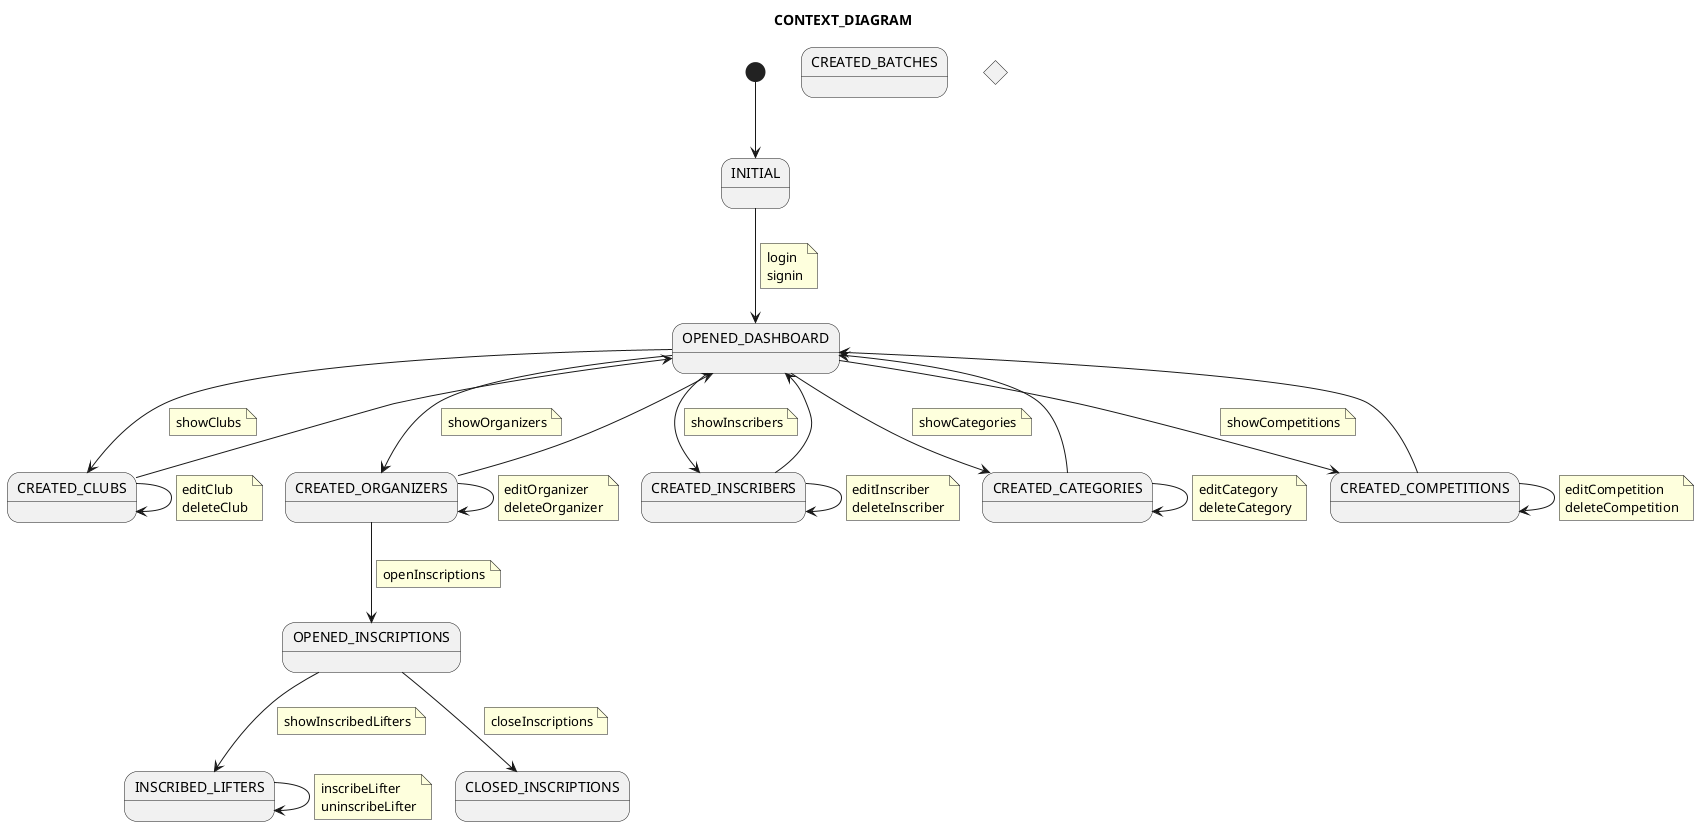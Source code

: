 @startuml
title CONTEXT_DIAGRAM



state INITIAL
state OPENED_DASHBOARD
state CREATED_CLUBS
state CREATED_ORGANIZERS
state CREATED_INSCRIBERS
state CREATED_CATEGORIES
state OPENED_INSCRIPTIONS
state CREATED_COMPETITIONS
state CREATED_BATCHES

state IsCompetitionCreated <<choice>>
state INSCRIBED_LIFTERS

[*] --> INITIAL
INITIAL --> OPENED_DASHBOARD
note on link
  login
  signin
end note

OPENED_DASHBOARD --> CREATED_CLUBS
note on link
  showClubs
end note
CREATED_CLUBS --> OPENED_DASHBOARD


OPENED_DASHBOARD --> CREATED_ORGANIZERS
note on link
  showOrganizers
end note

CREATED_ORGANIZERS --> CREATED_ORGANIZERS
note on link
  editOrganizer
  deleteOrganizer
end note
CREATED_ORGANIZERS --> OPENED_DASHBOARD


OPENED_DASHBOARD --> CREATED_INSCRIBERS
note on link
  showInscribers
end note
CREATED_INSCRIBERS --> OPENED_DASHBOARD

CREATED_INSCRIBERS --> CREATED_INSCRIBERS
note on link
  editInscriber
  deleteInscriber
end note

OPENED_DASHBOARD --> CREATED_CATEGORIES
note on link
  showCategories
end note

CREATED_CATEGORIES --> CREATED_CATEGORIES
note on link
  editCategory
  deleteCategory
end note
CREATED_CATEGORIES --> OPENED_DASHBOARD


CREATED_CLUBS --> CREATED_CLUBS
note on link
  editClub
  deleteClub
end note


INSCRIBED_LIFTERS --> INSCRIBED_LIFTERS
note on link
  inscribeLifter
  uninscribeLifter
end note

'CREATED_CLUBS ---> [*] : logout
'CREATED_ORGANIZERS ---> [*] : logout
'CREATED_INSCRIBERS ---> [*] : logout
'CREATED_CATEGORIES ---> [*] : logout



CREATED_ORGANIZERS --> OPENED_INSCRIPTIONS
note on link
  openInscriptions
end note


OPENED_INSCRIPTIONS --> INSCRIBED_LIFTERS
note on link
  showInscribedLifters
end note

OPENED_INSCRIPTIONS --> CLOSED_INSCRIPTIONS
note on link
  closeInscriptions
end note


OPENED_DASHBOARD --> CREATED_COMPETITIONS
note on link
  showCompetitions
end note

CREATED_COMPETITIONS --> OPENED_DASHBOARD
CREATED_COMPETITIONS --> CREATED_COMPETITIONS
note on link
  editCompetition
  deleteCompetition
end note

'OPENED_INSCRIPTIONS --> AreInscriptionsOpened : are inscriptions opened
'AreInscriptionsOpened --> INSCRIBED_LIFTERS
'note on link
'  inscribeLifter
'end note


@enduml